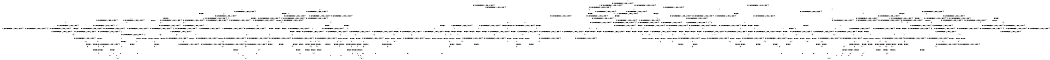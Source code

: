 digraph BCG {
size = "7, 10.5";
center = TRUE;
node [shape = circle];
0 [peripheries = 2];
0 -> 1 [label = "EX !0 !ATOMIC_EXCH_BRANCH (1, +1, TRUE, +0, 2, TRUE) !{0}"];
0 -> 2 [label = "EX !2 !ATOMIC_EXCH_BRANCH (1, +0, FALSE, +0, 3, TRUE) !{0}"];
0 -> 3 [label = "EX !1 !ATOMIC_EXCH_BRANCH (1, +0, TRUE, +0, 1, TRUE) !{0}"];
0 -> 4 [label = "EX !0 !ATOMIC_EXCH_BRANCH (1, +1, TRUE, +0, 2, TRUE) !{0}"];
1 -> 5 [label = "EX !2 !ATOMIC_EXCH_BRANCH (1, +0, FALSE, +0, 3, FALSE) !{0}"];
1 -> 6 [label = "EX !1 !ATOMIC_EXCH_BRANCH (1, +0, TRUE, +0, 1, FALSE) !{0}"];
1 -> 7 [label = "TERMINATE !0"];
2 -> 8 [label = "EX !0 !ATOMIC_EXCH_BRANCH (1, +1, TRUE, +0, 2, TRUE) !{0}"];
2 -> 9 [label = "EX !1 !ATOMIC_EXCH_BRANCH (1, +0, TRUE, +0, 1, TRUE) !{0}"];
2 -> 10 [label = "TERMINATE !2"];
2 -> 11 [label = "EX !0 !ATOMIC_EXCH_BRANCH (1, +1, TRUE, +0, 2, TRUE) !{0}"];
3 -> 3 [label = "EX !1 !ATOMIC_EXCH_BRANCH (1, +0, TRUE, +0, 1, TRUE) !{0}"];
3 -> 12 [label = "EX !0 !ATOMIC_EXCH_BRANCH (1, +1, TRUE, +0, 2, TRUE) !{0}"];
3 -> 13 [label = "EX !2 !ATOMIC_EXCH_BRANCH (1, +0, FALSE, +0, 3, TRUE) !{0}"];
3 -> 14 [label = "EX !0 !ATOMIC_EXCH_BRANCH (1, +1, TRUE, +0, 2, TRUE) !{0}"];
4 -> 15 [label = "EX !2 !ATOMIC_EXCH_BRANCH (1, +0, FALSE, +0, 3, FALSE) !{0}"];
4 -> 16 [label = "EX !1 !ATOMIC_EXCH_BRANCH (1, +0, TRUE, +0, 1, FALSE) !{0}"];
4 -> 17 [label = "TERMINATE !0"];
5 -> 18 [label = "EX !2 !ATOMIC_EXCH_BRANCH (1, +1, TRUE, +1, 2, TRUE) !{0}"];
5 -> 19 [label = "EX !1 !ATOMIC_EXCH_BRANCH (1, +0, TRUE, +0, 1, FALSE) !{0}"];
5 -> 20 [label = "TERMINATE !0"];
6 -> 21 [label = "EX !2 !ATOMIC_EXCH_BRANCH (1, +0, FALSE, +0, 3, TRUE) !{0}"];
6 -> 22 [label = "TERMINATE !0"];
6 -> 23 [label = "TERMINATE !1"];
7 -> 24 [label = "EX !2 !ATOMIC_EXCH_BRANCH (1, +0, FALSE, +0, 3, FALSE) !{1}"];
7 -> 25 [label = "EX !1 !ATOMIC_EXCH_BRANCH (1, +0, TRUE, +0, 1, FALSE) !{1}"];
7 -> 26 [label = "EX !1 !ATOMIC_EXCH_BRANCH (1, +0, TRUE, +0, 1, FALSE) !{1}"];
8 -> 27 [label = "EX !1 !ATOMIC_EXCH_BRANCH (1, +0, TRUE, +0, 1, FALSE) !{0}"];
8 -> 28 [label = "TERMINATE !0"];
8 -> 29 [label = "TERMINATE !2"];
9 -> 9 [label = "EX !1 !ATOMIC_EXCH_BRANCH (1, +0, TRUE, +0, 1, TRUE) !{0}"];
9 -> 30 [label = "EX !0 !ATOMIC_EXCH_BRANCH (1, +1, TRUE, +0, 2, TRUE) !{0}"];
9 -> 31 [label = "TERMINATE !2"];
9 -> 32 [label = "EX !0 !ATOMIC_EXCH_BRANCH (1, +1, TRUE, +0, 2, TRUE) !{0}"];
10 -> 33 [label = "EX !0 !ATOMIC_EXCH_BRANCH (1, +1, TRUE, +0, 2, TRUE) !{0}"];
10 -> 34 [label = "EX !1 !ATOMIC_EXCH_BRANCH (1, +0, TRUE, +0, 1, TRUE) !{0}"];
10 -> 35 [label = "EX !0 !ATOMIC_EXCH_BRANCH (1, +1, TRUE, +0, 2, TRUE) !{0}"];
11 -> 36 [label = "EX !1 !ATOMIC_EXCH_BRANCH (1, +0, TRUE, +0, 1, FALSE) !{0}"];
11 -> 37 [label = "TERMINATE !0"];
11 -> 38 [label = "TERMINATE !2"];
12 -> 6 [label = "EX !1 !ATOMIC_EXCH_BRANCH (1, +0, TRUE, +0, 1, FALSE) !{0}"];
12 -> 39 [label = "EX !2 !ATOMIC_EXCH_BRANCH (1, +0, FALSE, +0, 3, FALSE) !{0}"];
12 -> 40 [label = "TERMINATE !0"];
13 -> 9 [label = "EX !1 !ATOMIC_EXCH_BRANCH (1, +0, TRUE, +0, 1, TRUE) !{0}"];
13 -> 30 [label = "EX !0 !ATOMIC_EXCH_BRANCH (1, +1, TRUE, +0, 2, TRUE) !{0}"];
13 -> 31 [label = "TERMINATE !2"];
13 -> 32 [label = "EX !0 !ATOMIC_EXCH_BRANCH (1, +1, TRUE, +0, 2, TRUE) !{0}"];
14 -> 16 [label = "EX !1 !ATOMIC_EXCH_BRANCH (1, +0, TRUE, +0, 1, FALSE) !{0}"];
14 -> 41 [label = "EX !2 !ATOMIC_EXCH_BRANCH (1, +0, FALSE, +0, 3, FALSE) !{0}"];
14 -> 42 [label = "TERMINATE !0"];
15 -> 43 [label = "EX !2 !ATOMIC_EXCH_BRANCH (1, +1, TRUE, +1, 2, TRUE) !{0}"];
15 -> 44 [label = "EX !1 !ATOMIC_EXCH_BRANCH (1, +0, TRUE, +0, 1, FALSE) !{0}"];
15 -> 45 [label = "TERMINATE !0"];
16 -> 46 [label = "EX !2 !ATOMIC_EXCH_BRANCH (1, +0, FALSE, +0, 3, TRUE) !{0}"];
16 -> 47 [label = "TERMINATE !0"];
16 -> 48 [label = "TERMINATE !1"];
17 -> 49 [label = "EX !2 !ATOMIC_EXCH_BRANCH (1, +0, FALSE, +0, 3, FALSE) !{1}"];
17 -> 50 [label = "EX !1 !ATOMIC_EXCH_BRANCH (1, +0, TRUE, +0, 1, FALSE) !{1}"];
18 -> 18 [label = "EX !2 !ATOMIC_EXCH_BRANCH (1, +1, TRUE, +1, 2, TRUE) !{0}"];
18 -> 19 [label = "EX !1 !ATOMIC_EXCH_BRANCH (1, +0, TRUE, +0, 1, FALSE) !{0}"];
18 -> 20 [label = "TERMINATE !0"];
19 -> 51 [label = "EX !2 !ATOMIC_EXCH_BRANCH (1, +1, TRUE, +1, 2, FALSE) !{0}"];
19 -> 52 [label = "TERMINATE !0"];
19 -> 53 [label = "TERMINATE !1"];
20 -> 54 [label = "EX !2 !ATOMIC_EXCH_BRANCH (1, +1, TRUE, +1, 2, TRUE) !{1}"];
20 -> 55 [label = "EX !1 !ATOMIC_EXCH_BRANCH (1, +0, TRUE, +0, 1, FALSE) !{1}"];
20 -> 56 [label = "EX !1 !ATOMIC_EXCH_BRANCH (1, +0, TRUE, +0, 1, FALSE) !{1}"];
21 -> 57 [label = "TERMINATE !0"];
21 -> 58 [label = "TERMINATE !2"];
21 -> 59 [label = "TERMINATE !1"];
22 -> 60 [label = "EX !2 !ATOMIC_EXCH_BRANCH (1, +0, FALSE, +0, 3, TRUE) !{1}"];
22 -> 61 [label = "TERMINATE !1"];
23 -> 62 [label = "EX !2 !ATOMIC_EXCH_BRANCH (1, +0, FALSE, +0, 3, TRUE) !{0}"];
23 -> 63 [label = "TERMINATE !0"];
24 -> 54 [label = "EX !2 !ATOMIC_EXCH_BRANCH (1, +1, TRUE, +1, 2, TRUE) !{1}"];
24 -> 55 [label = "EX !1 !ATOMIC_EXCH_BRANCH (1, +0, TRUE, +0, 1, FALSE) !{1}"];
24 -> 56 [label = "EX !1 !ATOMIC_EXCH_BRANCH (1, +0, TRUE, +0, 1, FALSE) !{1}"];
25 -> 60 [label = "EX !2 !ATOMIC_EXCH_BRANCH (1, +0, FALSE, +0, 3, TRUE) !{1}"];
25 -> 61 [label = "TERMINATE !1"];
26 -> 64 [label = "EX !2 !ATOMIC_EXCH_BRANCH (1, +0, FALSE, +0, 3, TRUE) !{1}"];
26 -> 65 [label = "TERMINATE !1"];
27 -> 57 [label = "TERMINATE !0"];
27 -> 58 [label = "TERMINATE !2"];
27 -> 59 [label = "TERMINATE !1"];
28 -> 66 [label = "EX !1 !ATOMIC_EXCH_BRANCH (1, +0, TRUE, +0, 1, FALSE) !{1}"];
28 -> 67 [label = "TERMINATE !2"];
28 -> 68 [label = "EX !1 !ATOMIC_EXCH_BRANCH (1, +0, TRUE, +0, 1, FALSE) !{1}"];
29 -> 69 [label = "EX !1 !ATOMIC_EXCH_BRANCH (1, +0, TRUE, +0, 1, FALSE) !{0}"];
29 -> 70 [label = "TERMINATE !0"];
30 -> 27 [label = "EX !1 !ATOMIC_EXCH_BRANCH (1, +0, TRUE, +0, 1, FALSE) !{0}"];
30 -> 71 [label = "TERMINATE !0"];
30 -> 72 [label = "TERMINATE !2"];
31 -> 34 [label = "EX !1 !ATOMIC_EXCH_BRANCH (1, +0, TRUE, +0, 1, TRUE) !{0}"];
31 -> 73 [label = "EX !0 !ATOMIC_EXCH_BRANCH (1, +1, TRUE, +0, 2, TRUE) !{0}"];
31 -> 74 [label = "EX !0 !ATOMIC_EXCH_BRANCH (1, +1, TRUE, +0, 2, TRUE) !{0}"];
32 -> 36 [label = "EX !1 !ATOMIC_EXCH_BRANCH (1, +0, TRUE, +0, 1, FALSE) !{0}"];
32 -> 75 [label = "TERMINATE !0"];
32 -> 76 [label = "TERMINATE !2"];
33 -> 69 [label = "EX !1 !ATOMIC_EXCH_BRANCH (1, +0, TRUE, +0, 1, FALSE) !{0}"];
33 -> 70 [label = "TERMINATE !0"];
34 -> 34 [label = "EX !1 !ATOMIC_EXCH_BRANCH (1, +0, TRUE, +0, 1, TRUE) !{0}"];
34 -> 73 [label = "EX !0 !ATOMIC_EXCH_BRANCH (1, +1, TRUE, +0, 2, TRUE) !{0}"];
34 -> 74 [label = "EX !0 !ATOMIC_EXCH_BRANCH (1, +1, TRUE, +0, 2, TRUE) !{0}"];
35 -> 77 [label = "EX !1 !ATOMIC_EXCH_BRANCH (1, +0, TRUE, +0, 1, FALSE) !{0}"];
35 -> 78 [label = "TERMINATE !0"];
36 -> 79 [label = "TERMINATE !0"];
36 -> 80 [label = "TERMINATE !2"];
36 -> 81 [label = "TERMINATE !1"];
37 -> 82 [label = "EX !1 !ATOMIC_EXCH_BRANCH (1, +0, TRUE, +0, 1, FALSE) !{1}"];
37 -> 83 [label = "TERMINATE !2"];
38 -> 77 [label = "EX !1 !ATOMIC_EXCH_BRANCH (1, +0, TRUE, +0, 1, FALSE) !{0}"];
38 -> 78 [label = "TERMINATE !0"];
39 -> 19 [label = "EX !1 !ATOMIC_EXCH_BRANCH (1, +0, TRUE, +0, 1, FALSE) !{0}"];
39 -> 84 [label = "EX !2 !ATOMIC_EXCH_BRANCH (1, +1, TRUE, +1, 2, TRUE) !{0}"];
39 -> 85 [label = "TERMINATE !0"];
40 -> 25 [label = "EX !1 !ATOMIC_EXCH_BRANCH (1, +0, TRUE, +0, 1, FALSE) !{1}"];
40 -> 86 [label = "EX !2 !ATOMIC_EXCH_BRANCH (1, +0, FALSE, +0, 3, FALSE) !{1}"];
40 -> 26 [label = "EX !1 !ATOMIC_EXCH_BRANCH (1, +0, TRUE, +0, 1, FALSE) !{1}"];
41 -> 44 [label = "EX !1 !ATOMIC_EXCH_BRANCH (1, +0, TRUE, +0, 1, FALSE) !{0}"];
41 -> 87 [label = "EX !2 !ATOMIC_EXCH_BRANCH (1, +1, TRUE, +1, 2, TRUE) !{0}"];
41 -> 88 [label = "TERMINATE !0"];
42 -> 50 [label = "EX !1 !ATOMIC_EXCH_BRANCH (1, +0, TRUE, +0, 1, FALSE) !{1}"];
42 -> 89 [label = "EX !2 !ATOMIC_EXCH_BRANCH (1, +0, FALSE, +0, 3, FALSE) !{1}"];
43 -> 43 [label = "EX !2 !ATOMIC_EXCH_BRANCH (1, +1, TRUE, +1, 2, TRUE) !{0}"];
43 -> 44 [label = "EX !1 !ATOMIC_EXCH_BRANCH (1, +0, TRUE, +0, 1, FALSE) !{0}"];
43 -> 45 [label = "TERMINATE !0"];
44 -> 90 [label = "EX !2 !ATOMIC_EXCH_BRANCH (1, +1, TRUE, +1, 2, FALSE) !{0}"];
44 -> 91 [label = "TERMINATE !0"];
44 -> 92 [label = "TERMINATE !1"];
45 -> 93 [label = "EX !2 !ATOMIC_EXCH_BRANCH (1, +1, TRUE, +1, 2, TRUE) !{1}"];
45 -> 94 [label = "EX !1 !ATOMIC_EXCH_BRANCH (1, +0, TRUE, +0, 1, FALSE) !{1}"];
46 -> 79 [label = "TERMINATE !0"];
46 -> 80 [label = "TERMINATE !2"];
46 -> 81 [label = "TERMINATE !1"];
47 -> 95 [label = "EX !2 !ATOMIC_EXCH_BRANCH (1, +0, FALSE, +0, 3, TRUE) !{1}"];
47 -> 96 [label = "TERMINATE !1"];
48 -> 97 [label = "EX !2 !ATOMIC_EXCH_BRANCH (1, +0, FALSE, +0, 3, TRUE) !{0}"];
48 -> 98 [label = "TERMINATE !0"];
49 -> 93 [label = "EX !2 !ATOMIC_EXCH_BRANCH (1, +1, TRUE, +1, 2, TRUE) !{1}"];
49 -> 94 [label = "EX !1 !ATOMIC_EXCH_BRANCH (1, +0, TRUE, +0, 1, FALSE) !{1}"];
50 -> 95 [label = "EX !2 !ATOMIC_EXCH_BRANCH (1, +0, FALSE, +0, 3, TRUE) !{1}"];
50 -> 96 [label = "TERMINATE !1"];
51 -> 99 [label = "TERMINATE !0"];
51 -> 100 [label = "TERMINATE !2"];
51 -> 101 [label = "TERMINATE !1"];
52 -> 102 [label = "EX !2 !ATOMIC_EXCH_BRANCH (1, +1, TRUE, +1, 2, FALSE) !{1}"];
52 -> 103 [label = "TERMINATE !1"];
53 -> 104 [label = "EX !2 !ATOMIC_EXCH_BRANCH (1, +1, TRUE, +1, 2, FALSE) !{0}"];
53 -> 105 [label = "TERMINATE !0"];
54 -> 54 [label = "EX !2 !ATOMIC_EXCH_BRANCH (1, +1, TRUE, +1, 2, TRUE) !{1}"];
54 -> 55 [label = "EX !1 !ATOMIC_EXCH_BRANCH (1, +0, TRUE, +0, 1, FALSE) !{1}"];
54 -> 56 [label = "EX !1 !ATOMIC_EXCH_BRANCH (1, +0, TRUE, +0, 1, FALSE) !{1}"];
55 -> 102 [label = "EX !2 !ATOMIC_EXCH_BRANCH (1, +1, TRUE, +1, 2, FALSE) !{1}"];
55 -> 103 [label = "TERMINATE !1"];
56 -> 106 [label = "EX !2 !ATOMIC_EXCH_BRANCH (1, +1, TRUE, +1, 2, FALSE) !{1}"];
56 -> 107 [label = "TERMINATE !1"];
57 -> 108 [label = "TERMINATE !2"];
57 -> 109 [label = "TERMINATE !1"];
58 -> 110 [label = "TERMINATE !0"];
58 -> 111 [label = "TERMINATE !1"];
59 -> 112 [label = "TERMINATE !0"];
59 -> 113 [label = "TERMINATE !2"];
60 -> 108 [label = "TERMINATE !2"];
60 -> 109 [label = "TERMINATE !1"];
61 -> 114 [label = "EX !2 !ATOMIC_EXCH_BRANCH (1, +0, FALSE, +0, 3, TRUE) !{2}"];
61 -> 115 [label = "EX !2 !ATOMIC_EXCH_BRANCH (1, +0, FALSE, +0, 3, TRUE) !{2}"];
62 -> 112 [label = "TERMINATE !0"];
62 -> 113 [label = "TERMINATE !2"];
63 -> 114 [label = "EX !2 !ATOMIC_EXCH_BRANCH (1, +0, FALSE, +0, 3, TRUE) !{2}"];
63 -> 115 [label = "EX !2 !ATOMIC_EXCH_BRANCH (1, +0, FALSE, +0, 3, TRUE) !{2}"];
64 -> 116 [label = "TERMINATE !2"];
64 -> 117 [label = "TERMINATE !1"];
65 -> 118 [label = "EX !2 !ATOMIC_EXCH_BRANCH (1, +0, FALSE, +0, 3, TRUE) !{2}"];
66 -> 108 [label = "TERMINATE !2"];
66 -> 109 [label = "TERMINATE !1"];
67 -> 119 [label = "EX !1 !ATOMIC_EXCH_BRANCH (1, +0, TRUE, +0, 1, FALSE) !{1}"];
67 -> 120 [label = "EX !1 !ATOMIC_EXCH_BRANCH (1, +0, TRUE, +0, 1, FALSE) !{1}"];
68 -> 116 [label = "TERMINATE !2"];
68 -> 117 [label = "TERMINATE !1"];
69 -> 110 [label = "TERMINATE !0"];
69 -> 111 [label = "TERMINATE !1"];
70 -> 121 [label = "EX !1 !ATOMIC_EXCH_BRANCH (1, +0, TRUE, +0, 1, FALSE) !{2}"];
71 -> 66 [label = "EX !1 !ATOMIC_EXCH_BRANCH (1, +0, TRUE, +0, 1, FALSE) !{1}"];
71 -> 122 [label = "TERMINATE !2"];
71 -> 68 [label = "EX !1 !ATOMIC_EXCH_BRANCH (1, +0, TRUE, +0, 1, FALSE) !{1}"];
72 -> 69 [label = "EX !1 !ATOMIC_EXCH_BRANCH (1, +0, TRUE, +0, 1, FALSE) !{0}"];
72 -> 123 [label = "TERMINATE !0"];
73 -> 69 [label = "EX !1 !ATOMIC_EXCH_BRANCH (1, +0, TRUE, +0, 1, FALSE) !{0}"];
73 -> 123 [label = "TERMINATE !0"];
74 -> 77 [label = "EX !1 !ATOMIC_EXCH_BRANCH (1, +0, TRUE, +0, 1, FALSE) !{0}"];
74 -> 124 [label = "TERMINATE !0"];
75 -> 82 [label = "EX !1 !ATOMIC_EXCH_BRANCH (1, +0, TRUE, +0, 1, FALSE) !{1}"];
75 -> 125 [label = "TERMINATE !2"];
76 -> 77 [label = "EX !1 !ATOMIC_EXCH_BRANCH (1, +0, TRUE, +0, 1, FALSE) !{0}"];
76 -> 124 [label = "TERMINATE !0"];
77 -> 126 [label = "TERMINATE !0"];
77 -> 127 [label = "TERMINATE !1"];
78 -> 128 [label = "EX !1 !ATOMIC_EXCH_BRANCH (1, +0, TRUE, +0, 1, FALSE) !{2}"];
79 -> 129 [label = "TERMINATE !2"];
79 -> 130 [label = "TERMINATE !1"];
80 -> 126 [label = "TERMINATE !0"];
80 -> 127 [label = "TERMINATE !1"];
81 -> 131 [label = "TERMINATE !0"];
81 -> 132 [label = "TERMINATE !2"];
82 -> 129 [label = "TERMINATE !2"];
82 -> 130 [label = "TERMINATE !1"];
83 -> 133 [label = "EX !1 !ATOMIC_EXCH_BRANCH (1, +0, TRUE, +0, 1, FALSE) !{1}"];
84 -> 19 [label = "EX !1 !ATOMIC_EXCH_BRANCH (1, +0, TRUE, +0, 1, FALSE) !{0}"];
84 -> 84 [label = "EX !2 !ATOMIC_EXCH_BRANCH (1, +1, TRUE, +1, 2, TRUE) !{0}"];
84 -> 85 [label = "TERMINATE !0"];
85 -> 55 [label = "EX !1 !ATOMIC_EXCH_BRANCH (1, +0, TRUE, +0, 1, FALSE) !{1}"];
85 -> 134 [label = "EX !2 !ATOMIC_EXCH_BRANCH (1, +1, TRUE, +1, 2, TRUE) !{1}"];
85 -> 56 [label = "EX !1 !ATOMIC_EXCH_BRANCH (1, +0, TRUE, +0, 1, FALSE) !{1}"];
86 -> 55 [label = "EX !1 !ATOMIC_EXCH_BRANCH (1, +0, TRUE, +0, 1, FALSE) !{1}"];
86 -> 134 [label = "EX !2 !ATOMIC_EXCH_BRANCH (1, +1, TRUE, +1, 2, TRUE) !{1}"];
86 -> 56 [label = "EX !1 !ATOMIC_EXCH_BRANCH (1, +0, TRUE, +0, 1, FALSE) !{1}"];
87 -> 44 [label = "EX !1 !ATOMIC_EXCH_BRANCH (1, +0, TRUE, +0, 1, FALSE) !{0}"];
87 -> 87 [label = "EX !2 !ATOMIC_EXCH_BRANCH (1, +1, TRUE, +1, 2, TRUE) !{0}"];
87 -> 88 [label = "TERMINATE !0"];
88 -> 94 [label = "EX !1 !ATOMIC_EXCH_BRANCH (1, +0, TRUE, +0, 1, FALSE) !{1}"];
88 -> 135 [label = "EX !2 !ATOMIC_EXCH_BRANCH (1, +1, TRUE, +1, 2, TRUE) !{1}"];
89 -> 94 [label = "EX !1 !ATOMIC_EXCH_BRANCH (1, +0, TRUE, +0, 1, FALSE) !{1}"];
89 -> 135 [label = "EX !2 !ATOMIC_EXCH_BRANCH (1, +1, TRUE, +1, 2, TRUE) !{1}"];
90 -> 136 [label = "TERMINATE !0"];
90 -> 137 [label = "TERMINATE !2"];
90 -> 138 [label = "TERMINATE !1"];
91 -> 139 [label = "EX !2 !ATOMIC_EXCH_BRANCH (1, +1, TRUE, +1, 2, FALSE) !{1}"];
91 -> 140 [label = "TERMINATE !1"];
92 -> 141 [label = "EX !2 !ATOMIC_EXCH_BRANCH (1, +1, TRUE, +1, 2, FALSE) !{0}"];
92 -> 142 [label = "TERMINATE !0"];
93 -> 93 [label = "EX !2 !ATOMIC_EXCH_BRANCH (1, +1, TRUE, +1, 2, TRUE) !{1}"];
93 -> 94 [label = "EX !1 !ATOMIC_EXCH_BRANCH (1, +0, TRUE, +0, 1, FALSE) !{1}"];
94 -> 139 [label = "EX !2 !ATOMIC_EXCH_BRANCH (1, +1, TRUE, +1, 2, FALSE) !{1}"];
94 -> 140 [label = "TERMINATE !1"];
95 -> 129 [label = "TERMINATE !2"];
95 -> 130 [label = "TERMINATE !1"];
96 -> 143 [label = "EX !2 !ATOMIC_EXCH_BRANCH (1, +0, FALSE, +0, 3, TRUE) !{2}"];
97 -> 131 [label = "TERMINATE !0"];
97 -> 132 [label = "TERMINATE !2"];
98 -> 143 [label = "EX !2 !ATOMIC_EXCH_BRANCH (1, +0, FALSE, +0, 3, TRUE) !{2}"];
99 -> 144 [label = "TERMINATE !2"];
99 -> 145 [label = "TERMINATE !1"];
100 -> 146 [label = "TERMINATE !0"];
100 -> 147 [label = "TERMINATE !1"];
101 -> 148 [label = "TERMINATE !0"];
101 -> 149 [label = "TERMINATE !2"];
102 -> 144 [label = "TERMINATE !2"];
102 -> 145 [label = "TERMINATE !1"];
103 -> 150 [label = "EX !2 !ATOMIC_EXCH_BRANCH (1, +1, TRUE, +1, 2, FALSE) !{2}"];
103 -> 151 [label = "EX !2 !ATOMIC_EXCH_BRANCH (1, +1, TRUE, +1, 2, FALSE) !{2}"];
104 -> 148 [label = "TERMINATE !0"];
104 -> 149 [label = "TERMINATE !2"];
105 -> 150 [label = "EX !2 !ATOMIC_EXCH_BRANCH (1, +1, TRUE, +1, 2, FALSE) !{2}"];
105 -> 151 [label = "EX !2 !ATOMIC_EXCH_BRANCH (1, +1, TRUE, +1, 2, FALSE) !{2}"];
106 -> 152 [label = "TERMINATE !2"];
106 -> 153 [label = "TERMINATE !1"];
107 -> 154 [label = "EX !2 !ATOMIC_EXCH_BRANCH (1, +1, TRUE, +1, 2, FALSE) !{2}"];
108 -> 155 [label = "TERMINATE !1"];
109 -> 156 [label = "TERMINATE !2"];
110 -> 157 [label = "TERMINATE !1"];
111 -> 158 [label = "TERMINATE !0"];
112 -> 156 [label = "TERMINATE !2"];
113 -> 158 [label = "TERMINATE !0"];
114 -> 156 [label = "TERMINATE !2"];
115 -> 159 [label = "TERMINATE !2"];
116 -> 160 [label = "TERMINATE !1"];
117 -> 161 [label = "TERMINATE !2"];
118 -> 161 [label = "TERMINATE !2"];
119 -> 155 [label = "TERMINATE !1"];
120 -> 160 [label = "TERMINATE !1"];
121 -> 157 [label = "TERMINATE !1"];
122 -> 119 [label = "EX !1 !ATOMIC_EXCH_BRANCH (1, +0, TRUE, +0, 1, FALSE) !{1}"];
122 -> 120 [label = "EX !1 !ATOMIC_EXCH_BRANCH (1, +0, TRUE, +0, 1, FALSE) !{1}"];
123 -> 121 [label = "EX !1 !ATOMIC_EXCH_BRANCH (1, +0, TRUE, +0, 1, FALSE) !{2}"];
124 -> 128 [label = "EX !1 !ATOMIC_EXCH_BRANCH (1, +0, TRUE, +0, 1, FALSE) !{2}"];
125 -> 133 [label = "EX !1 !ATOMIC_EXCH_BRANCH (1, +0, TRUE, +0, 1, FALSE) !{1}"];
126 -> 162 [label = "TERMINATE !1"];
127 -> 163 [label = "TERMINATE !0"];
128 -> 162 [label = "TERMINATE !1"];
129 -> 164 [label = "TERMINATE !1"];
130 -> 165 [label = "TERMINATE !2"];
131 -> 165 [label = "TERMINATE !2"];
132 -> 163 [label = "TERMINATE !0"];
133 -> 164 [label = "TERMINATE !1"];
134 -> 55 [label = "EX !1 !ATOMIC_EXCH_BRANCH (1, +0, TRUE, +0, 1, FALSE) !{1}"];
134 -> 134 [label = "EX !2 !ATOMIC_EXCH_BRANCH (1, +1, TRUE, +1, 2, TRUE) !{1}"];
134 -> 56 [label = "EX !1 !ATOMIC_EXCH_BRANCH (1, +0, TRUE, +0, 1, FALSE) !{1}"];
135 -> 94 [label = "EX !1 !ATOMIC_EXCH_BRANCH (1, +0, TRUE, +0, 1, FALSE) !{1}"];
135 -> 135 [label = "EX !2 !ATOMIC_EXCH_BRANCH (1, +1, TRUE, +1, 2, TRUE) !{1}"];
136 -> 166 [label = "TERMINATE !2"];
136 -> 167 [label = "TERMINATE !1"];
137 -> 168 [label = "TERMINATE !0"];
137 -> 169 [label = "TERMINATE !1"];
138 -> 170 [label = "TERMINATE !0"];
138 -> 171 [label = "TERMINATE !2"];
139 -> 166 [label = "TERMINATE !2"];
139 -> 167 [label = "TERMINATE !1"];
140 -> 172 [label = "EX !2 !ATOMIC_EXCH_BRANCH (1, +1, TRUE, +1, 2, FALSE) !{2}"];
141 -> 170 [label = "TERMINATE !0"];
141 -> 171 [label = "TERMINATE !2"];
142 -> 172 [label = "EX !2 !ATOMIC_EXCH_BRANCH (1, +1, TRUE, +1, 2, FALSE) !{2}"];
143 -> 165 [label = "TERMINATE !2"];
144 -> 173 [label = "TERMINATE !1"];
145 -> 174 [label = "TERMINATE !2"];
146 -> 175 [label = "TERMINATE !1"];
147 -> 176 [label = "TERMINATE !0"];
148 -> 174 [label = "TERMINATE !2"];
149 -> 176 [label = "TERMINATE !0"];
150 -> 174 [label = "TERMINATE !2"];
151 -> 177 [label = "TERMINATE !2"];
152 -> 178 [label = "TERMINATE !1"];
153 -> 179 [label = "TERMINATE !2"];
154 -> 179 [label = "TERMINATE !2"];
155 -> 180 [label = "exit"];
156 -> 180 [label = "exit"];
157 -> 180 [label = "exit"];
158 -> 180 [label = "exit"];
159 -> 181 [label = "exit"];
160 -> 182 [label = "exit"];
161 -> 182 [label = "exit"];
162 -> 183 [label = "exit"];
163 -> 183 [label = "exit"];
164 -> 183 [label = "exit"];
165 -> 183 [label = "exit"];
166 -> 184 [label = "TERMINATE !1"];
167 -> 185 [label = "TERMINATE !2"];
168 -> 186 [label = "TERMINATE !1"];
169 -> 187 [label = "TERMINATE !0"];
170 -> 185 [label = "TERMINATE !2"];
171 -> 187 [label = "TERMINATE !0"];
172 -> 185 [label = "TERMINATE !2"];
173 -> 180 [label = "exit"];
174 -> 180 [label = "exit"];
175 -> 180 [label = "exit"];
176 -> 180 [label = "exit"];
177 -> 181 [label = "exit"];
178 -> 182 [label = "exit"];
179 -> 182 [label = "exit"];
184 -> 183 [label = "exit"];
185 -> 183 [label = "exit"];
186 -> 183 [label = "exit"];
187 -> 183 [label = "exit"];
}
